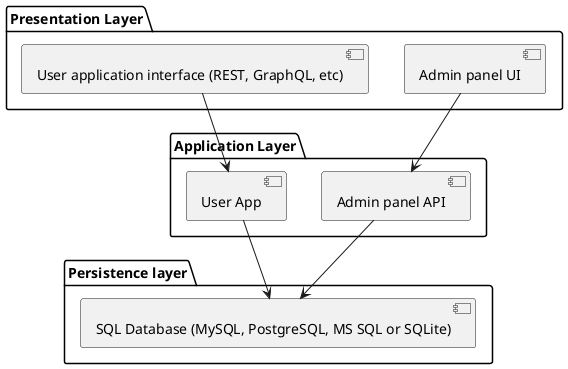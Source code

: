 @startuml
package "Presentation Layer" {
  [Admin panel UI]
  [User application interface (REST, GraphQL, etc)]
}

package "Application Layer" {
  [Admin panel API]
  [User App]
}

package "Persistence layer" {
  [SQL Database (MySQL, PostgreSQL, MS SQL or SQLite)]
}

[Admin panel UI] --> [Admin panel API]
[User application interface (REST, GraphQL, etc)] --> [User App]

[Admin panel API] --> [SQL Database (MySQL, PostgreSQL, MS SQL or SQLite)]
[User App] --> [SQL Database (MySQL, PostgreSQL, MS SQL or SQLite)]
@enduml

